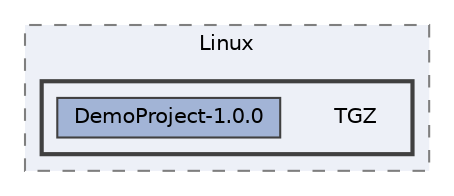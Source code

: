 digraph "build/release/package/_CPack_Packages/Linux/TGZ"
{
 // LATEX_PDF_SIZE
  bgcolor="transparent";
  edge [fontname=Helvetica,fontsize=10,labelfontname=Helvetica,labelfontsize=10];
  node [fontname=Helvetica,fontsize=10,shape=box,height=0.2,width=0.4];
  compound=true
  subgraph clusterdir_c35538b76609d71ee2b7e18513acc642 {
    graph [ bgcolor="#edf0f7", pencolor="grey50", label="Linux", fontname=Helvetica,fontsize=10 style="filled,dashed", URL="dir_c35538b76609d71ee2b7e18513acc642.html",tooltip=""]
  subgraph clusterdir_6e98ddc84b53157fab35a708ea5aa38f {
    graph [ bgcolor="#edf0f7", pencolor="grey25", label="", fontname=Helvetica,fontsize=10 style="filled,bold", URL="dir_6e98ddc84b53157fab35a708ea5aa38f.html",tooltip=""]
    dir_6e98ddc84b53157fab35a708ea5aa38f [shape=plaintext, label="TGZ"];
  dir_77ecae51a2485916720f83b2908ef8d1 [label="DemoProject-1.0.0", fillcolor="#a2b4d6", color="grey25", style="filled", URL="dir_77ecae51a2485916720f83b2908ef8d1.html",tooltip=""];
  }
  }
}
